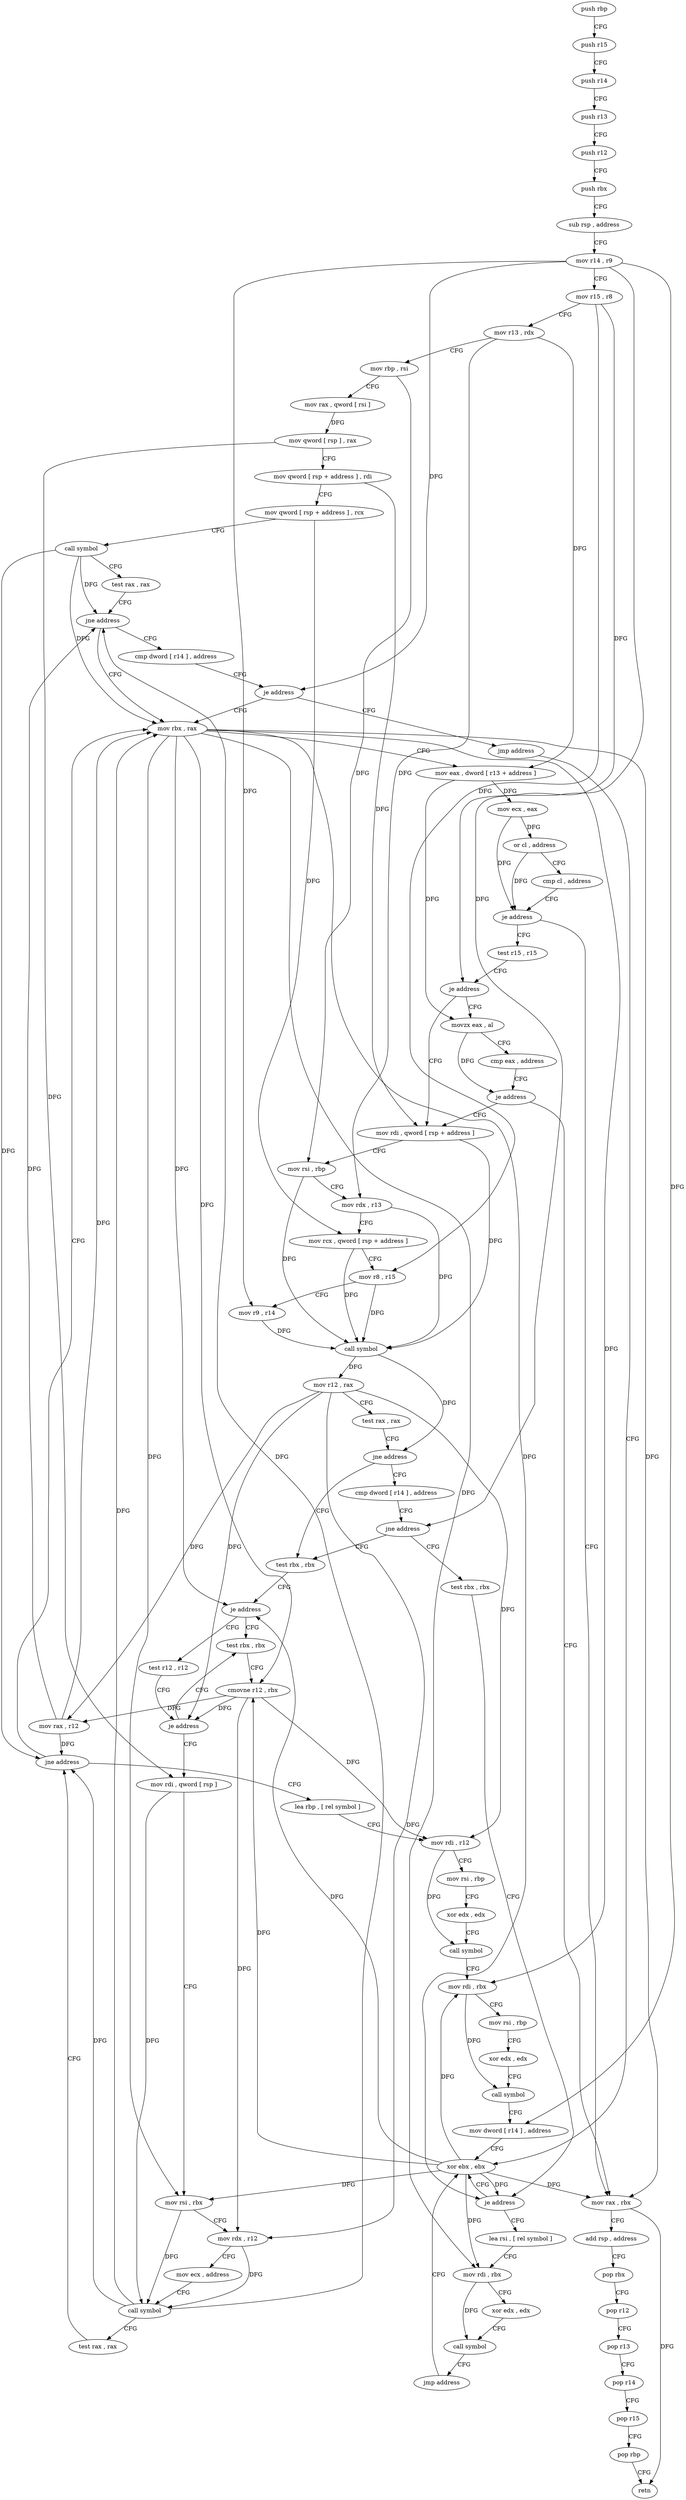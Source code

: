 digraph "func" {
"4242880" [label = "push rbp" ]
"4242881" [label = "push r15" ]
"4242883" [label = "push r14" ]
"4242885" [label = "push r13" ]
"4242887" [label = "push r12" ]
"4242889" [label = "push rbx" ]
"4242890" [label = "sub rsp , address" ]
"4242894" [label = "mov r14 , r9" ]
"4242897" [label = "mov r15 , r8" ]
"4242900" [label = "mov r13 , rdx" ]
"4242903" [label = "mov rbp , rsi" ]
"4242906" [label = "mov rax , qword [ rsi ]" ]
"4242909" [label = "mov qword [ rsp ] , rax" ]
"4242913" [label = "mov qword [ rsp + address ] , rdi" ]
"4242918" [label = "mov qword [ rsp + address ] , rcx" ]
"4242923" [label = "call symbol" ]
"4242928" [label = "test rax , rax" ]
"4242931" [label = "jne address" ]
"4242954" [label = "mov rbx , rax" ]
"4242933" [label = "cmp dword [ r14 ] , address" ]
"4242957" [label = "mov eax , dword [ r13 + address ]" ]
"4242961" [label = "mov ecx , eax" ]
"4242963" [label = "or cl , address" ]
"4242966" [label = "cmp cl , address" ]
"4242969" [label = "je address" ]
"4243106" [label = "mov rax , rbx" ]
"4242975" [label = "test r15 , r15" ]
"4242937" [label = "je address" ]
"4242939" [label = "jmp address" ]
"4243109" [label = "add rsp , address" ]
"4243113" [label = "pop rbx" ]
"4243114" [label = "pop r12" ]
"4243116" [label = "pop r13" ]
"4243118" [label = "pop r14" ]
"4243120" [label = "pop r15" ]
"4243122" [label = "pop rbp" ]
"4243123" [label = "retn" ]
"4242978" [label = "je address" ]
"4242988" [label = "mov rdi , qword [ rsp + address ]" ]
"4242980" [label = "movzx eax , al" ]
"4243104" [label = "xor ebx , ebx" ]
"4242993" [label = "mov rsi , rbp" ]
"4242996" [label = "mov rdx , r13" ]
"4242999" [label = "mov rcx , qword [ rsp + address ]" ]
"4243004" [label = "mov r8 , r15" ]
"4243007" [label = "mov r9 , r14" ]
"4243010" [label = "call symbol" ]
"4243015" [label = "mov r12 , rax" ]
"4243018" [label = "test rax , rax" ]
"4243021" [label = "jne address" ]
"4243029" [label = "test rbx , rbx" ]
"4243023" [label = "cmp dword [ r14 ] , address" ]
"4242983" [label = "cmp eax , address" ]
"4242986" [label = "je address" ]
"4243032" [label = "je address" ]
"4242944" [label = "test rbx , rbx" ]
"4243034" [label = "test r12 , r12" ]
"4243027" [label = "jne address" ]
"4243124" [label = "test rbx , rbx" ]
"4242947" [label = "cmovne r12 , rbx" ]
"4242951" [label = "mov rax , r12" ]
"4243037" [label = "je address" ]
"4243039" [label = "mov rdi , qword [ rsp ]" ]
"4243127" [label = "je address" ]
"4243129" [label = "lea rsi , [ rel symbol ]" ]
"4243043" [label = "mov rsi , rbx" ]
"4243046" [label = "mov rdx , r12" ]
"4243049" [label = "mov ecx , address" ]
"4243054" [label = "call symbol" ]
"4243059" [label = "test rax , rax" ]
"4243062" [label = "jne address" ]
"4243064" [label = "lea rbp , [ rel symbol ]" ]
"4243136" [label = "mov rdi , rbx" ]
"4243139" [label = "xor edx , edx" ]
"4243141" [label = "call symbol" ]
"4243146" [label = "jmp address" ]
"4243071" [label = "mov rdi , r12" ]
"4243074" [label = "mov rsi , rbp" ]
"4243077" [label = "xor edx , edx" ]
"4243079" [label = "call symbol" ]
"4243084" [label = "mov rdi , rbx" ]
"4243087" [label = "mov rsi , rbp" ]
"4243090" [label = "xor edx , edx" ]
"4243092" [label = "call symbol" ]
"4243097" [label = "mov dword [ r14 ] , address" ]
"4242880" -> "4242881" [ label = "CFG" ]
"4242881" -> "4242883" [ label = "CFG" ]
"4242883" -> "4242885" [ label = "CFG" ]
"4242885" -> "4242887" [ label = "CFG" ]
"4242887" -> "4242889" [ label = "CFG" ]
"4242889" -> "4242890" [ label = "CFG" ]
"4242890" -> "4242894" [ label = "CFG" ]
"4242894" -> "4242897" [ label = "CFG" ]
"4242894" -> "4242937" [ label = "DFG" ]
"4242894" -> "4243007" [ label = "DFG" ]
"4242894" -> "4243027" [ label = "DFG" ]
"4242894" -> "4243097" [ label = "DFG" ]
"4242897" -> "4242900" [ label = "CFG" ]
"4242897" -> "4242978" [ label = "DFG" ]
"4242897" -> "4243004" [ label = "DFG" ]
"4242900" -> "4242903" [ label = "CFG" ]
"4242900" -> "4242957" [ label = "DFG" ]
"4242900" -> "4242996" [ label = "DFG" ]
"4242903" -> "4242906" [ label = "CFG" ]
"4242903" -> "4242993" [ label = "DFG" ]
"4242906" -> "4242909" [ label = "DFG" ]
"4242909" -> "4242913" [ label = "CFG" ]
"4242909" -> "4243039" [ label = "DFG" ]
"4242913" -> "4242918" [ label = "CFG" ]
"4242913" -> "4242988" [ label = "DFG" ]
"4242918" -> "4242923" [ label = "CFG" ]
"4242918" -> "4242999" [ label = "DFG" ]
"4242923" -> "4242928" [ label = "CFG" ]
"4242923" -> "4242931" [ label = "DFG" ]
"4242923" -> "4242954" [ label = "DFG" ]
"4242923" -> "4243062" [ label = "DFG" ]
"4242928" -> "4242931" [ label = "CFG" ]
"4242931" -> "4242954" [ label = "CFG" ]
"4242931" -> "4242933" [ label = "CFG" ]
"4242954" -> "4242957" [ label = "CFG" ]
"4242954" -> "4243106" [ label = "DFG" ]
"4242954" -> "4243032" [ label = "DFG" ]
"4242954" -> "4242947" [ label = "DFG" ]
"4242954" -> "4243127" [ label = "DFG" ]
"4242954" -> "4243043" [ label = "DFG" ]
"4242954" -> "4243136" [ label = "DFG" ]
"4242954" -> "4243084" [ label = "DFG" ]
"4242933" -> "4242937" [ label = "CFG" ]
"4242957" -> "4242961" [ label = "DFG" ]
"4242957" -> "4242980" [ label = "DFG" ]
"4242961" -> "4242963" [ label = "DFG" ]
"4242961" -> "4242969" [ label = "DFG" ]
"4242963" -> "4242966" [ label = "CFG" ]
"4242963" -> "4242969" [ label = "DFG" ]
"4242966" -> "4242969" [ label = "CFG" ]
"4242969" -> "4243106" [ label = "CFG" ]
"4242969" -> "4242975" [ label = "CFG" ]
"4243106" -> "4243109" [ label = "CFG" ]
"4243106" -> "4243123" [ label = "DFG" ]
"4242975" -> "4242978" [ label = "CFG" ]
"4242937" -> "4242954" [ label = "CFG" ]
"4242937" -> "4242939" [ label = "CFG" ]
"4242939" -> "4243104" [ label = "CFG" ]
"4243109" -> "4243113" [ label = "CFG" ]
"4243113" -> "4243114" [ label = "CFG" ]
"4243114" -> "4243116" [ label = "CFG" ]
"4243116" -> "4243118" [ label = "CFG" ]
"4243118" -> "4243120" [ label = "CFG" ]
"4243120" -> "4243122" [ label = "CFG" ]
"4243122" -> "4243123" [ label = "CFG" ]
"4242978" -> "4242988" [ label = "CFG" ]
"4242978" -> "4242980" [ label = "CFG" ]
"4242988" -> "4242993" [ label = "CFG" ]
"4242988" -> "4243010" [ label = "DFG" ]
"4242980" -> "4242983" [ label = "CFG" ]
"4242980" -> "4242986" [ label = "DFG" ]
"4243104" -> "4243106" [ label = "DFG" ]
"4243104" -> "4243032" [ label = "DFG" ]
"4243104" -> "4242947" [ label = "DFG" ]
"4243104" -> "4243127" [ label = "DFG" ]
"4243104" -> "4243043" [ label = "DFG" ]
"4243104" -> "4243136" [ label = "DFG" ]
"4243104" -> "4243084" [ label = "DFG" ]
"4242993" -> "4242996" [ label = "CFG" ]
"4242993" -> "4243010" [ label = "DFG" ]
"4242996" -> "4242999" [ label = "CFG" ]
"4242996" -> "4243010" [ label = "DFG" ]
"4242999" -> "4243004" [ label = "CFG" ]
"4242999" -> "4243010" [ label = "DFG" ]
"4243004" -> "4243007" [ label = "CFG" ]
"4243004" -> "4243010" [ label = "DFG" ]
"4243007" -> "4243010" [ label = "DFG" ]
"4243010" -> "4243015" [ label = "DFG" ]
"4243010" -> "4243021" [ label = "DFG" ]
"4243015" -> "4243018" [ label = "CFG" ]
"4243015" -> "4243037" [ label = "DFG" ]
"4243015" -> "4242951" [ label = "DFG" ]
"4243015" -> "4243046" [ label = "DFG" ]
"4243015" -> "4243071" [ label = "DFG" ]
"4243018" -> "4243021" [ label = "CFG" ]
"4243021" -> "4243029" [ label = "CFG" ]
"4243021" -> "4243023" [ label = "CFG" ]
"4243029" -> "4243032" [ label = "CFG" ]
"4243023" -> "4243027" [ label = "CFG" ]
"4242983" -> "4242986" [ label = "CFG" ]
"4242986" -> "4243106" [ label = "CFG" ]
"4242986" -> "4242988" [ label = "CFG" ]
"4243032" -> "4242944" [ label = "CFG" ]
"4243032" -> "4243034" [ label = "CFG" ]
"4242944" -> "4242947" [ label = "CFG" ]
"4243034" -> "4243037" [ label = "CFG" ]
"4243027" -> "4243124" [ label = "CFG" ]
"4243027" -> "4243029" [ label = "CFG" ]
"4243124" -> "4243127" [ label = "CFG" ]
"4242947" -> "4242951" [ label = "DFG" ]
"4242947" -> "4243037" [ label = "DFG" ]
"4242947" -> "4243046" [ label = "DFG" ]
"4242947" -> "4243071" [ label = "DFG" ]
"4242951" -> "4242954" [ label = "DFG" ]
"4242951" -> "4242931" [ label = "DFG" ]
"4242951" -> "4243062" [ label = "DFG" ]
"4243037" -> "4242944" [ label = "CFG" ]
"4243037" -> "4243039" [ label = "CFG" ]
"4243039" -> "4243043" [ label = "CFG" ]
"4243039" -> "4243054" [ label = "DFG" ]
"4243127" -> "4243104" [ label = "CFG" ]
"4243127" -> "4243129" [ label = "CFG" ]
"4243129" -> "4243136" [ label = "CFG" ]
"4243043" -> "4243046" [ label = "CFG" ]
"4243043" -> "4243054" [ label = "DFG" ]
"4243046" -> "4243049" [ label = "CFG" ]
"4243046" -> "4243054" [ label = "DFG" ]
"4243049" -> "4243054" [ label = "CFG" ]
"4243054" -> "4243059" [ label = "CFG" ]
"4243054" -> "4242931" [ label = "DFG" ]
"4243054" -> "4242954" [ label = "DFG" ]
"4243054" -> "4243062" [ label = "DFG" ]
"4243059" -> "4243062" [ label = "CFG" ]
"4243062" -> "4242954" [ label = "CFG" ]
"4243062" -> "4243064" [ label = "CFG" ]
"4243064" -> "4243071" [ label = "CFG" ]
"4243136" -> "4243139" [ label = "CFG" ]
"4243136" -> "4243141" [ label = "DFG" ]
"4243139" -> "4243141" [ label = "CFG" ]
"4243141" -> "4243146" [ label = "CFG" ]
"4243146" -> "4243104" [ label = "CFG" ]
"4243071" -> "4243074" [ label = "CFG" ]
"4243071" -> "4243079" [ label = "DFG" ]
"4243074" -> "4243077" [ label = "CFG" ]
"4243077" -> "4243079" [ label = "CFG" ]
"4243079" -> "4243084" [ label = "CFG" ]
"4243084" -> "4243087" [ label = "CFG" ]
"4243084" -> "4243092" [ label = "DFG" ]
"4243087" -> "4243090" [ label = "CFG" ]
"4243090" -> "4243092" [ label = "CFG" ]
"4243092" -> "4243097" [ label = "CFG" ]
"4243097" -> "4243104" [ label = "CFG" ]
}

